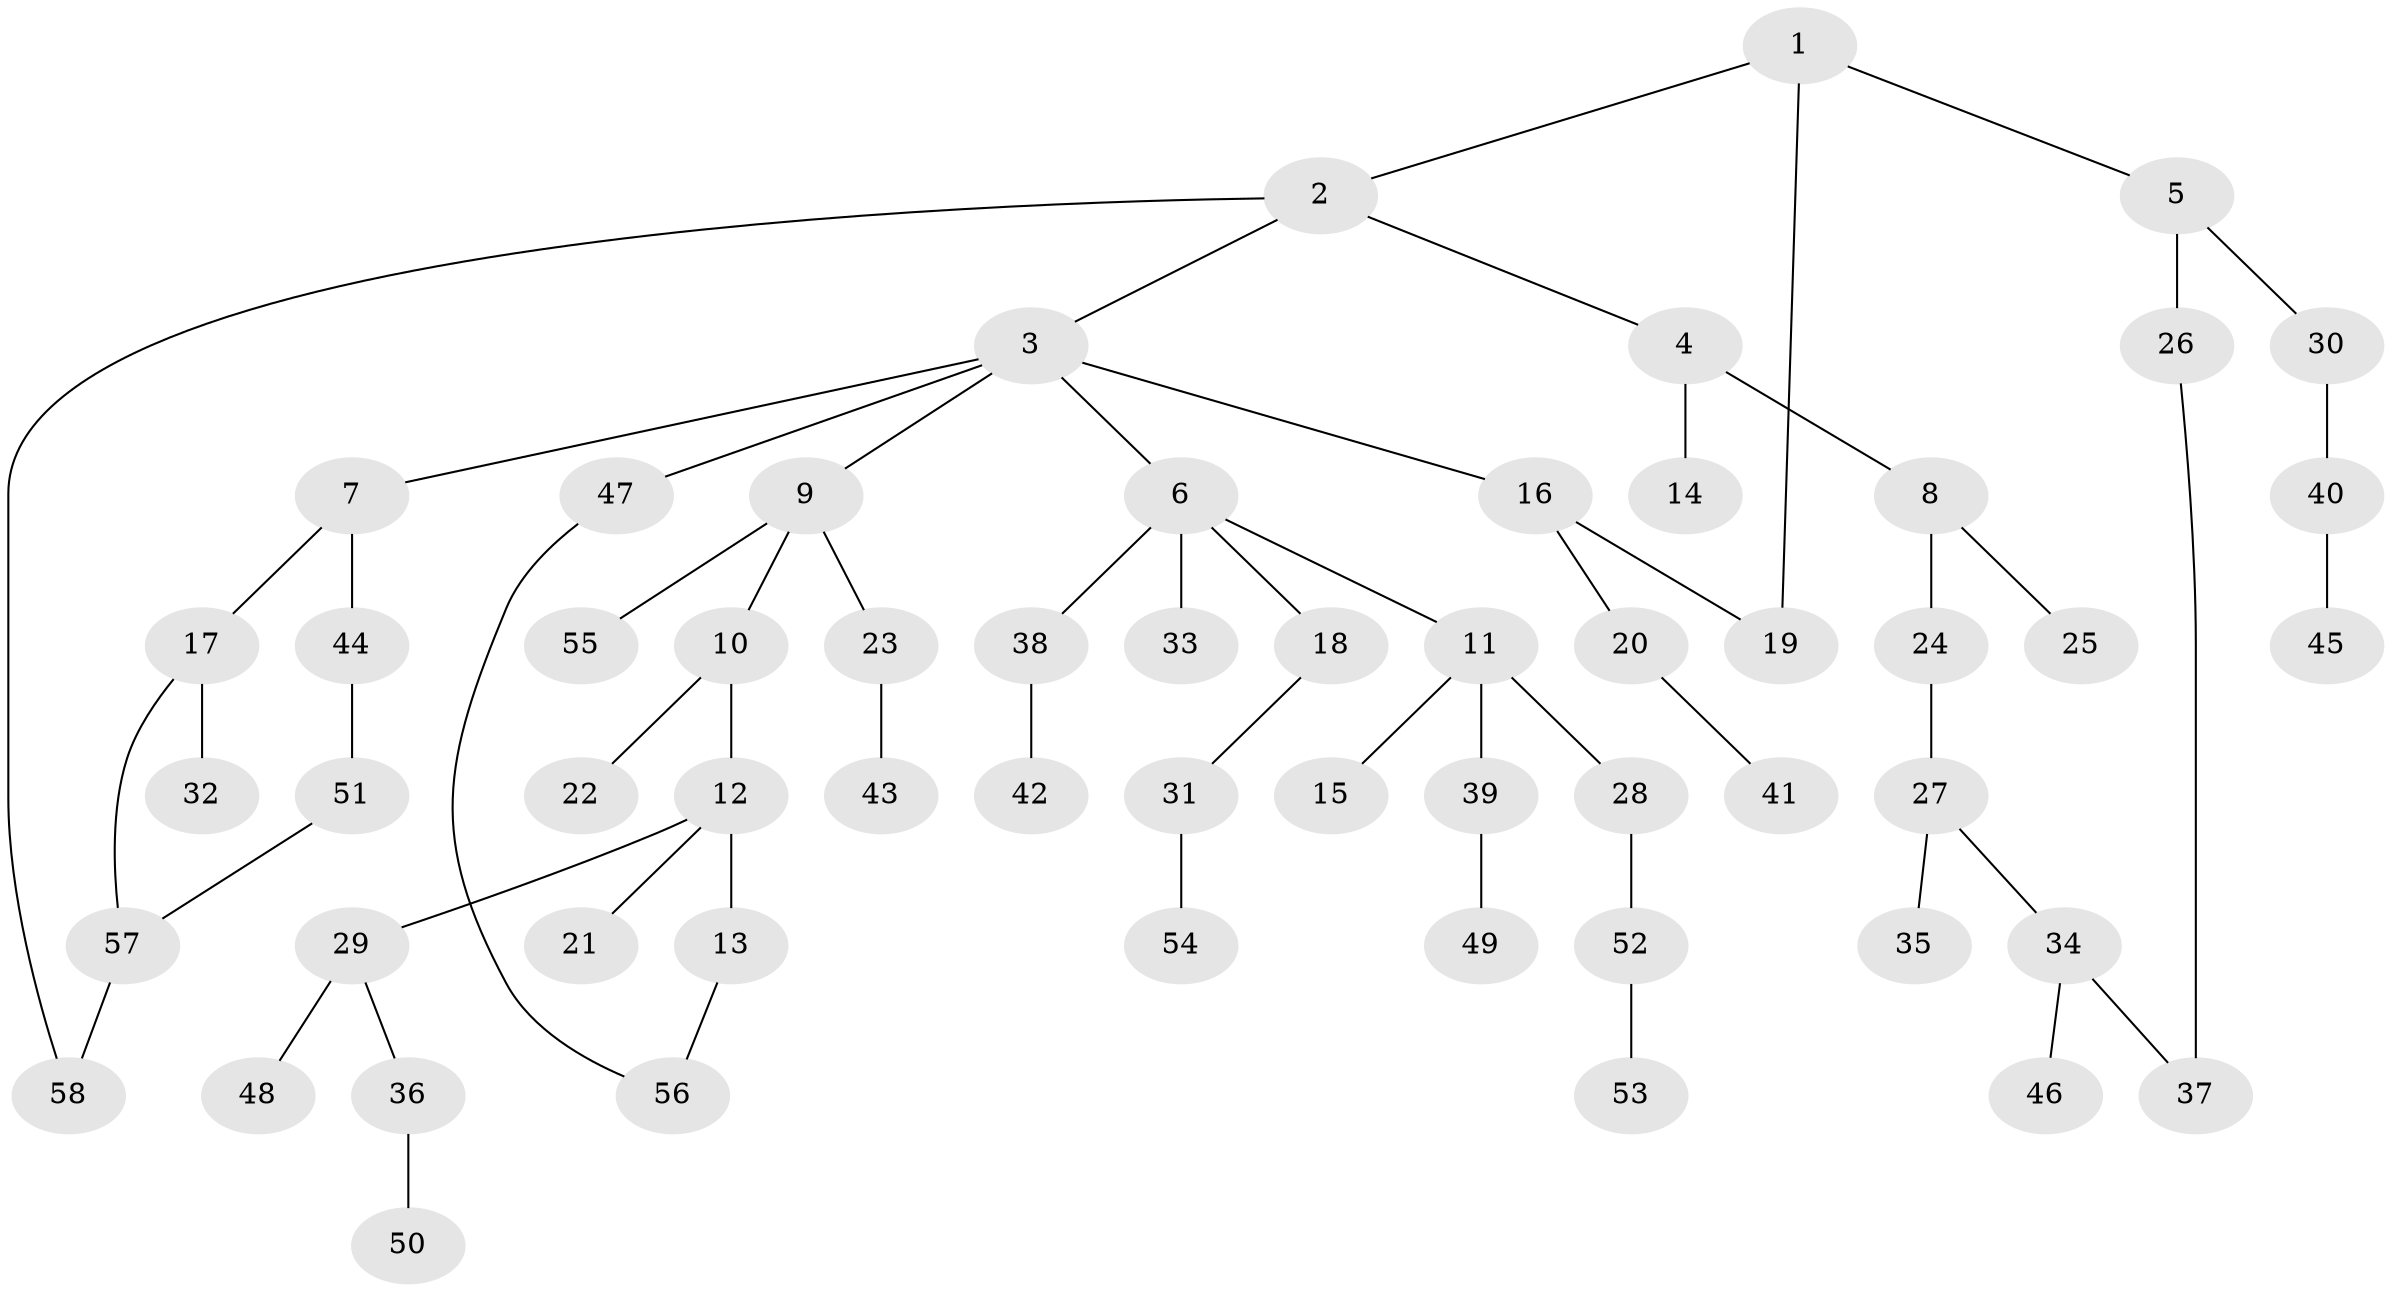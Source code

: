 // coarse degree distribution, {4: 0.08333333333333333, 7: 0.041666666666666664, 2: 0.3333333333333333, 3: 0.25, 1: 0.2916666666666667}
// Generated by graph-tools (version 1.1) at 2025/49/03/04/25 22:49:13]
// undirected, 58 vertices, 62 edges
graph export_dot {
  node [color=gray90,style=filled];
  1;
  2;
  3;
  4;
  5;
  6;
  7;
  8;
  9;
  10;
  11;
  12;
  13;
  14;
  15;
  16;
  17;
  18;
  19;
  20;
  21;
  22;
  23;
  24;
  25;
  26;
  27;
  28;
  29;
  30;
  31;
  32;
  33;
  34;
  35;
  36;
  37;
  38;
  39;
  40;
  41;
  42;
  43;
  44;
  45;
  46;
  47;
  48;
  49;
  50;
  51;
  52;
  53;
  54;
  55;
  56;
  57;
  58;
  1 -- 2;
  1 -- 5;
  1 -- 19;
  2 -- 3;
  2 -- 4;
  2 -- 58;
  3 -- 6;
  3 -- 7;
  3 -- 9;
  3 -- 16;
  3 -- 47;
  4 -- 8;
  4 -- 14;
  5 -- 26;
  5 -- 30;
  6 -- 11;
  6 -- 18;
  6 -- 33;
  6 -- 38;
  7 -- 17;
  7 -- 44;
  8 -- 24;
  8 -- 25;
  9 -- 10;
  9 -- 23;
  9 -- 55;
  10 -- 12;
  10 -- 22;
  11 -- 15;
  11 -- 28;
  11 -- 39;
  12 -- 13;
  12 -- 21;
  12 -- 29;
  13 -- 56;
  16 -- 19;
  16 -- 20;
  17 -- 32;
  17 -- 57;
  18 -- 31;
  20 -- 41;
  23 -- 43;
  24 -- 27;
  26 -- 37;
  27 -- 34;
  27 -- 35;
  28 -- 52;
  29 -- 36;
  29 -- 48;
  30 -- 40;
  31 -- 54;
  34 -- 46;
  34 -- 37;
  36 -- 50;
  38 -- 42;
  39 -- 49;
  40 -- 45;
  44 -- 51;
  47 -- 56;
  51 -- 57;
  52 -- 53;
  57 -- 58;
}
